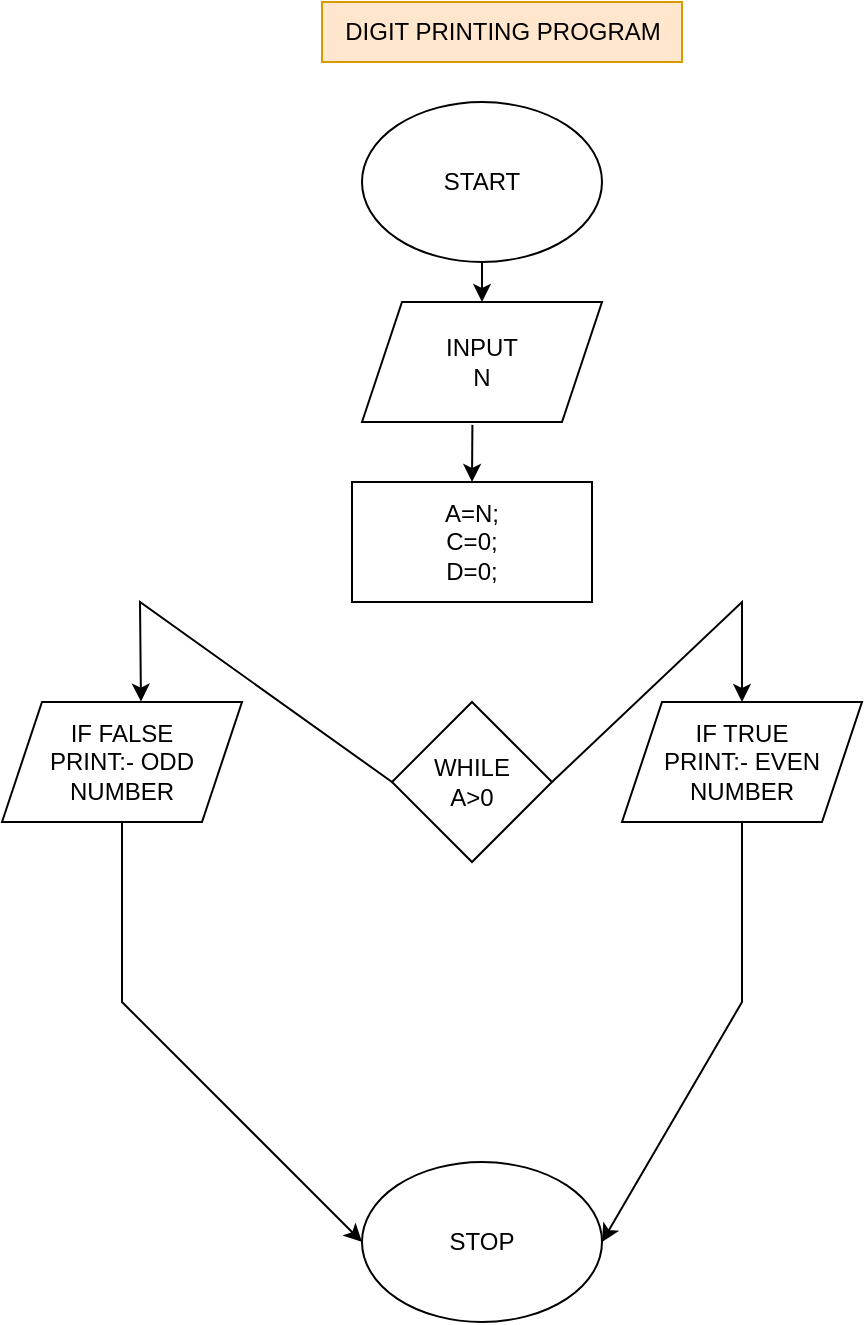 <mxfile version="20.3.0" type="device"><diagram id="0VyogO4FM-i8yZcJ2f7O" name="Page-1"><mxGraphModel dx="868" dy="553" grid="1" gridSize="10" guides="1" tooltips="1" connect="1" arrows="1" fold="1" page="1" pageScale="1" pageWidth="850" pageHeight="1100" math="0" shadow="0"><root><mxCell id="0"/><mxCell id="1" parent="0"/><mxCell id="vOl9gnMwk8UWy4Q2usAW-1" value="START" style="ellipse;whiteSpace=wrap;html=1;" parent="1" vertex="1"><mxGeometry x="370" y="60" width="120" height="80" as="geometry"/></mxCell><mxCell id="vOl9gnMwk8UWy4Q2usAW-2" value="INPUT&lt;br&gt;N" style="shape=parallelogram;perimeter=parallelogramPerimeter;whiteSpace=wrap;html=1;fixedSize=1;" parent="1" vertex="1"><mxGeometry x="370" y="160" width="120" height="60" as="geometry"/></mxCell><mxCell id="vOl9gnMwk8UWy4Q2usAW-3" value="WHILE&lt;br&gt;A&amp;gt;0" style="rhombus;whiteSpace=wrap;html=1;" parent="1" vertex="1"><mxGeometry x="385" y="360" width="80" height="80" as="geometry"/></mxCell><mxCell id="vOl9gnMwk8UWy4Q2usAW-4" value="" style="endArrow=classic;html=1;rounded=0;exitX=0.5;exitY=1;exitDx=0;exitDy=0;entryX=0.5;entryY=0;entryDx=0;entryDy=0;" parent="1" source="vOl9gnMwk8UWy4Q2usAW-1" target="vOl9gnMwk8UWy4Q2usAW-2" edge="1"><mxGeometry width="50" height="50" relative="1" as="geometry"><mxPoint x="400" y="300" as="sourcePoint"/><mxPoint x="450" y="250" as="targetPoint"/></mxGeometry></mxCell><mxCell id="vOl9gnMwk8UWy4Q2usAW-5" value="" style="endArrow=classic;html=1;rounded=0;exitX=0.46;exitY=1.024;exitDx=0;exitDy=0;exitPerimeter=0;entryX=0.5;entryY=0;entryDx=0;entryDy=0;" parent="1" source="vOl9gnMwk8UWy4Q2usAW-2" target="-lyToy9baCZDm5cWeOXE-1" edge="1"><mxGeometry width="50" height="50" relative="1" as="geometry"><mxPoint x="400" y="300" as="sourcePoint"/><mxPoint x="430" y="240" as="targetPoint"/></mxGeometry></mxCell><mxCell id="vOl9gnMwk8UWy4Q2usAW-6" value="" style="endArrow=classic;html=1;rounded=0;exitX=1;exitY=0.5;exitDx=0;exitDy=0;entryX=0.5;entryY=0;entryDx=0;entryDy=0;" parent="1" source="vOl9gnMwk8UWy4Q2usAW-3" target="vOl9gnMwk8UWy4Q2usAW-7" edge="1"><mxGeometry width="50" height="50" relative="1" as="geometry"><mxPoint x="370" y="370" as="sourcePoint"/><mxPoint x="520" y="360" as="targetPoint"/><Array as="points"><mxPoint x="560" y="310"/></Array></mxGeometry></mxCell><mxCell id="vOl9gnMwk8UWy4Q2usAW-7" value="IF TRUE&lt;br&gt;PRINT:- EVEN NUMBER" style="shape=parallelogram;perimeter=parallelogramPerimeter;whiteSpace=wrap;html=1;fixedSize=1;" parent="1" vertex="1"><mxGeometry x="500" y="360" width="120" height="60" as="geometry"/></mxCell><mxCell id="vOl9gnMwk8UWy4Q2usAW-8" value="IF FALSE&lt;br&gt;PRINT:- ODD NUMBER" style="shape=parallelogram;perimeter=parallelogramPerimeter;whiteSpace=wrap;html=1;fixedSize=1;" parent="1" vertex="1"><mxGeometry x="190" y="360" width="120" height="60" as="geometry"/></mxCell><mxCell id="vOl9gnMwk8UWy4Q2usAW-9" value="" style="endArrow=classic;html=1;rounded=0;exitX=0;exitY=0.5;exitDx=0;exitDy=0;entryX=0.579;entryY=-0.003;entryDx=0;entryDy=0;entryPerimeter=0;" parent="1" source="vOl9gnMwk8UWy4Q2usAW-3" target="vOl9gnMwk8UWy4Q2usAW-8" edge="1"><mxGeometry width="50" height="50" relative="1" as="geometry"><mxPoint x="370" y="360" as="sourcePoint"/><mxPoint x="420" y="310" as="targetPoint"/><Array as="points"><mxPoint x="259" y="310"/></Array></mxGeometry></mxCell><mxCell id="vOl9gnMwk8UWy4Q2usAW-10" value="STOP" style="ellipse;whiteSpace=wrap;html=1;" parent="1" vertex="1"><mxGeometry x="370" y="590" width="120" height="80" as="geometry"/></mxCell><mxCell id="vOl9gnMwk8UWy4Q2usAW-11" value="" style="endArrow=classic;html=1;rounded=0;exitX=0.5;exitY=1;exitDx=0;exitDy=0;entryX=0;entryY=0.5;entryDx=0;entryDy=0;" parent="1" source="vOl9gnMwk8UWy4Q2usAW-8" target="vOl9gnMwk8UWy4Q2usAW-10" edge="1"><mxGeometry width="50" height="50" relative="1" as="geometry"><mxPoint x="370" y="360" as="sourcePoint"/><mxPoint x="420" y="310" as="targetPoint"/><Array as="points"><mxPoint x="250" y="510"/></Array></mxGeometry></mxCell><mxCell id="vOl9gnMwk8UWy4Q2usAW-12" value="" style="endArrow=classic;html=1;rounded=0;exitX=0.5;exitY=1;exitDx=0;exitDy=0;entryX=1;entryY=0.5;entryDx=0;entryDy=0;" parent="1" source="vOl9gnMwk8UWy4Q2usAW-7" target="vOl9gnMwk8UWy4Q2usAW-10" edge="1"><mxGeometry width="50" height="50" relative="1" as="geometry"><mxPoint x="370" y="360" as="sourcePoint"/><mxPoint x="420" y="310" as="targetPoint"/><Array as="points"><mxPoint x="560" y="510"/></Array></mxGeometry></mxCell><mxCell id="vOl9gnMwk8UWy4Q2usAW-13" value="DIGIT PRINTING PROGRAM" style="text;html=1;align=center;verticalAlign=middle;resizable=0;points=[];autosize=1;strokeColor=#d79b00;fillColor=#ffe6cc;shadow=0;sketch=0;" parent="1" vertex="1"><mxGeometry x="350" y="10" width="180" height="30" as="geometry"/></mxCell><mxCell id="-lyToy9baCZDm5cWeOXE-1" value="A=N;&lt;br&gt;C=0;&lt;br&gt;D=0;" style="rounded=0;whiteSpace=wrap;html=1;" vertex="1" parent="1"><mxGeometry x="365" y="250" width="120" height="60" as="geometry"/></mxCell></root></mxGraphModel></diagram></mxfile>